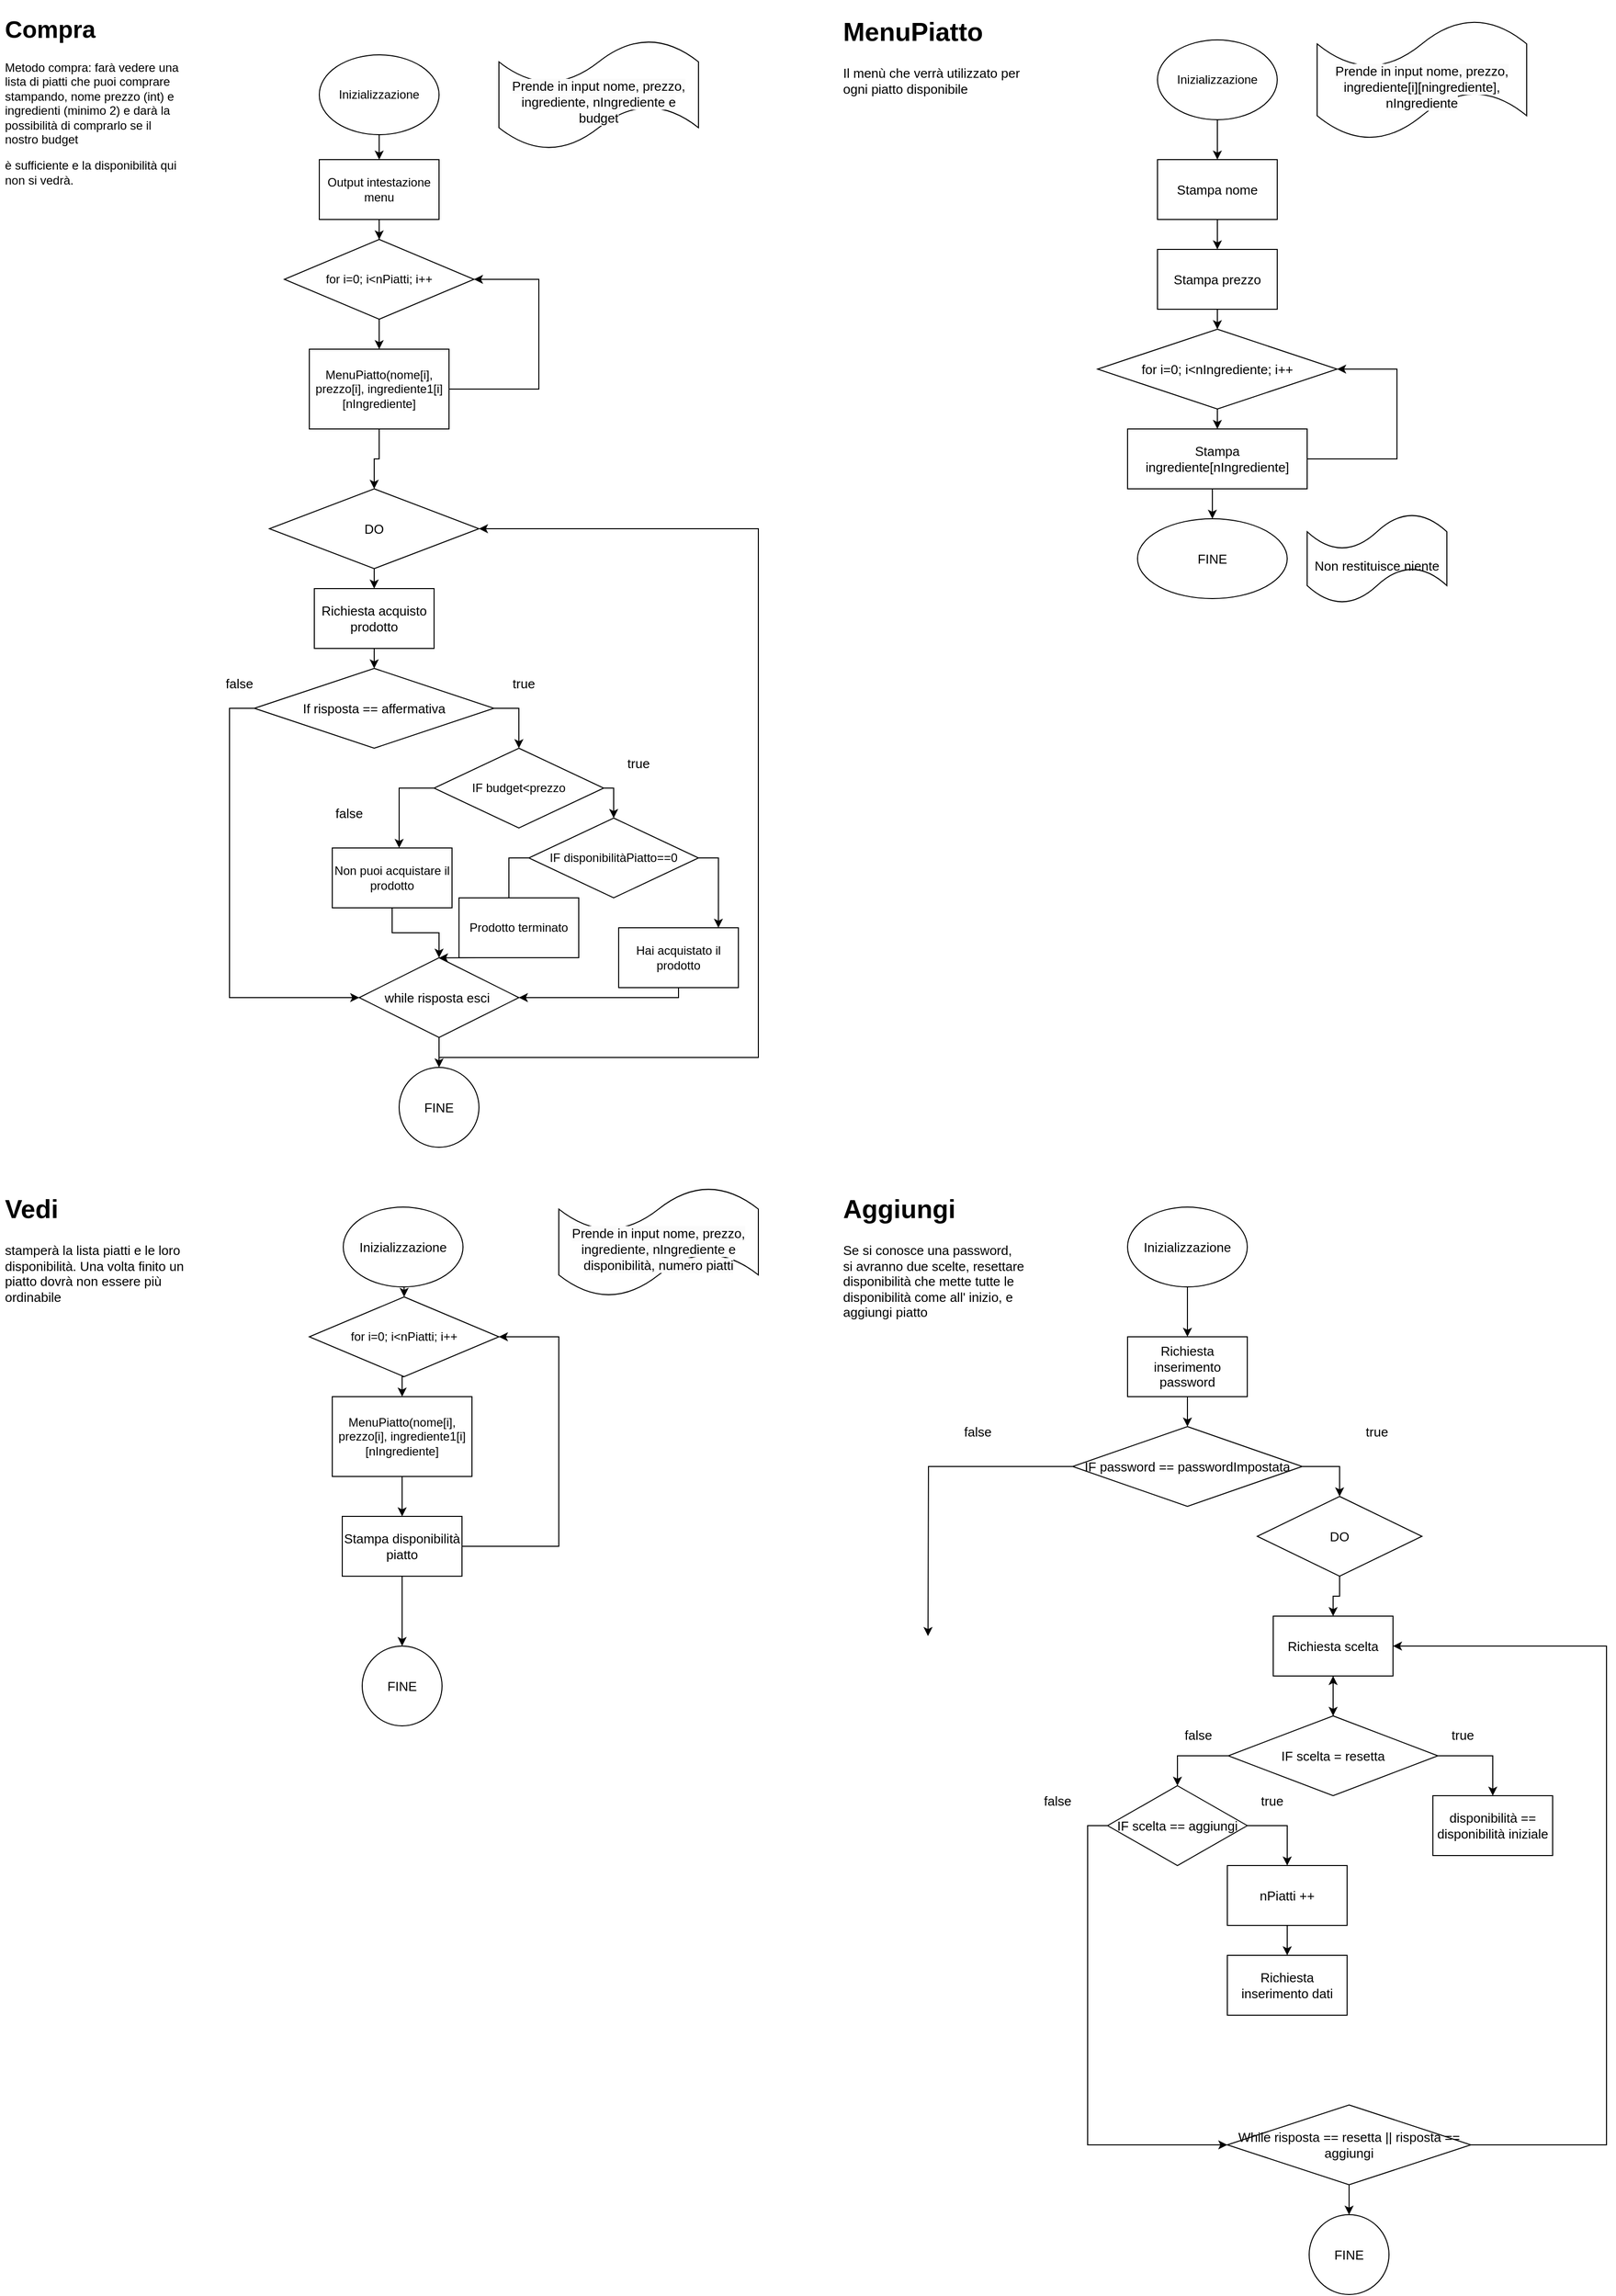 <mxfile version="20.8.20" type="github">
  <diagram name="Pagina-1" id="Od5rQJQjPuj7yA1Taq5u">
    <mxGraphModel dx="4643" dy="2527" grid="1" gridSize="10" guides="1" tooltips="1" connect="1" arrows="1" fold="1" page="1" pageScale="1" pageWidth="827" pageHeight="1169" math="0" shadow="0">
      <root>
        <mxCell id="0" />
        <mxCell id="1" parent="0" />
        <mxCell id="2zeZgPlk0j1N4isCJW94-1" value="&lt;h1&gt;Compra&lt;/h1&gt;&lt;p&gt;Metodo compra:&amp;nbsp;farà vedere una lista di piatti che puoi comprare stampando, nome prezzo (int) e ingredienti (minimo 2) e&amp;nbsp;darà la possibilità di comprarlo se il nostro budget&amp;nbsp;&lt;/p&gt;è sufficiente e la disponibilità qui non si vedrà." style="text;html=1;strokeColor=none;fillColor=none;spacing=5;spacingTop=-20;whiteSpace=wrap;overflow=hidden;rounded=0;" vertex="1" parent="1">
          <mxGeometry x="10" y="10" width="190" height="180" as="geometry" />
        </mxCell>
        <mxCell id="2zeZgPlk0j1N4isCJW94-37" value="" style="edgeStyle=orthogonalEdgeStyle;rounded=0;orthogonalLoop=1;jettySize=auto;html=1;fontSize=13;" edge="1" parent="1" source="2zeZgPlk0j1N4isCJW94-2" target="2zeZgPlk0j1N4isCJW94-36">
          <mxGeometry relative="1" as="geometry" />
        </mxCell>
        <mxCell id="2zeZgPlk0j1N4isCJW94-2" value="Inizializzazione" style="ellipse;whiteSpace=wrap;html=1;" vertex="1" parent="1">
          <mxGeometry x="330" y="55" width="120" height="80" as="geometry" />
        </mxCell>
        <mxCell id="2zeZgPlk0j1N4isCJW94-5" value="&lt;br&gt;&lt;span style=&quot;color: rgb(0, 0, 0); font-family: Helvetica; font-size: 13px; font-style: normal; font-variant-ligatures: normal; font-variant-caps: normal; font-weight: 400; letter-spacing: normal; orphans: 2; text-align: center; text-indent: 0px; text-transform: none; widows: 2; word-spacing: 0px; -webkit-text-stroke-width: 0px; background-color: rgb(251, 251, 251); text-decoration-thickness: initial; text-decoration-style: initial; text-decoration-color: initial; float: none; display: inline !important;&quot;&gt;Prende in input nome, prezzo, ingrediente, nIngrediente e budget&lt;/span&gt;&lt;br&gt;" style="shape=tape;whiteSpace=wrap;html=1;" vertex="1" parent="1">
          <mxGeometry x="510" y="40" width="200" height="110" as="geometry" />
        </mxCell>
        <mxCell id="2zeZgPlk0j1N4isCJW94-9" value="" style="edgeStyle=orthogonalEdgeStyle;rounded=0;orthogonalLoop=1;jettySize=auto;html=1;fontSize=13;" edge="1" parent="1" source="2zeZgPlk0j1N4isCJW94-6" target="2zeZgPlk0j1N4isCJW94-8">
          <mxGeometry relative="1" as="geometry" />
        </mxCell>
        <mxCell id="2zeZgPlk0j1N4isCJW94-6" value="Stampa nome" style="rounded=0;whiteSpace=wrap;html=1;fontSize=13;" vertex="1" parent="1">
          <mxGeometry x="1170" y="160" width="120" height="60" as="geometry" />
        </mxCell>
        <mxCell id="2zeZgPlk0j1N4isCJW94-15" style="edgeStyle=orthogonalEdgeStyle;rounded=0;orthogonalLoop=1;jettySize=auto;html=1;exitX=0.5;exitY=1;exitDx=0;exitDy=0;entryX=0.5;entryY=0;entryDx=0;entryDy=0;fontSize=13;" edge="1" parent="1" source="2zeZgPlk0j1N4isCJW94-8" target="2zeZgPlk0j1N4isCJW94-14">
          <mxGeometry relative="1" as="geometry" />
        </mxCell>
        <mxCell id="2zeZgPlk0j1N4isCJW94-8" value="Stampa prezzo" style="rounded=0;whiteSpace=wrap;html=1;fontSize=13;" vertex="1" parent="1">
          <mxGeometry x="1170" y="250" width="120" height="60" as="geometry" />
        </mxCell>
        <mxCell id="2zeZgPlk0j1N4isCJW94-18" style="edgeStyle=orthogonalEdgeStyle;rounded=0;orthogonalLoop=1;jettySize=auto;html=1;exitX=1;exitY=0.5;exitDx=0;exitDy=0;entryX=1;entryY=0.5;entryDx=0;entryDy=0;fontSize=13;" edge="1" parent="1" source="2zeZgPlk0j1N4isCJW94-10" target="2zeZgPlk0j1N4isCJW94-14">
          <mxGeometry relative="1" as="geometry">
            <Array as="points">
              <mxPoint x="1410" y="460" />
              <mxPoint x="1410" y="370" />
            </Array>
          </mxGeometry>
        </mxCell>
        <mxCell id="2zeZgPlk0j1N4isCJW94-32" style="edgeStyle=orthogonalEdgeStyle;rounded=0;orthogonalLoop=1;jettySize=auto;html=1;exitX=0.5;exitY=1;exitDx=0;exitDy=0;entryX=0.5;entryY=0;entryDx=0;entryDy=0;fontSize=13;" edge="1" parent="1" source="2zeZgPlk0j1N4isCJW94-10" target="2zeZgPlk0j1N4isCJW94-31">
          <mxGeometry relative="1" as="geometry" />
        </mxCell>
        <mxCell id="2zeZgPlk0j1N4isCJW94-10" value="Stampa ingrediente[nIngrediente]" style="rounded=0;whiteSpace=wrap;html=1;fontSize=13;" vertex="1" parent="1">
          <mxGeometry x="1140" y="430" width="180" height="60" as="geometry" />
        </mxCell>
        <mxCell id="2zeZgPlk0j1N4isCJW94-16" style="edgeStyle=orthogonalEdgeStyle;rounded=0;orthogonalLoop=1;jettySize=auto;html=1;exitX=0.5;exitY=1;exitDx=0;exitDy=0;entryX=0.5;entryY=0;entryDx=0;entryDy=0;fontSize=13;" edge="1" parent="1" source="2zeZgPlk0j1N4isCJW94-14" target="2zeZgPlk0j1N4isCJW94-10">
          <mxGeometry relative="1" as="geometry" />
        </mxCell>
        <mxCell id="2zeZgPlk0j1N4isCJW94-14" value="for i=0; i&amp;lt;nIngrediente; i++" style="rhombus;whiteSpace=wrap;html=1;fontSize=13;" vertex="1" parent="1">
          <mxGeometry x="1110" y="330" width="240" height="80" as="geometry" />
        </mxCell>
        <mxCell id="2zeZgPlk0j1N4isCJW94-23" value="&lt;h1&gt;MenuPiatto&lt;/h1&gt;&lt;p&gt;Il menù che verrà utilizzato per ogni piatto disponibile&lt;/p&gt;" style="text;html=1;strokeColor=none;fillColor=none;spacing=5;spacingTop=-20;whiteSpace=wrap;overflow=hidden;rounded=0;fontSize=13;" vertex="1" parent="1">
          <mxGeometry x="850" y="10" width="190" height="120" as="geometry" />
        </mxCell>
        <mxCell id="2zeZgPlk0j1N4isCJW94-27" style="edgeStyle=orthogonalEdgeStyle;rounded=0;orthogonalLoop=1;jettySize=auto;html=1;exitX=0.5;exitY=1;exitDx=0;exitDy=0;fontSize=13;" edge="1" parent="1" source="2zeZgPlk0j1N4isCJW94-26" target="2zeZgPlk0j1N4isCJW94-6">
          <mxGeometry relative="1" as="geometry" />
        </mxCell>
        <mxCell id="2zeZgPlk0j1N4isCJW94-26" value="Inizializzazione" style="ellipse;whiteSpace=wrap;html=1;" vertex="1" parent="1">
          <mxGeometry x="1170" y="40" width="120" height="80" as="geometry" />
        </mxCell>
        <mxCell id="2zeZgPlk0j1N4isCJW94-28" value="&lt;br&gt;&lt;span style=&quot;color: rgb(0, 0, 0); font-family: Helvetica; font-size: 13px; font-style: normal; font-variant-ligatures: normal; font-variant-caps: normal; font-weight: 400; letter-spacing: normal; orphans: 2; text-align: center; text-indent: 0px; text-transform: none; widows: 2; word-spacing: 0px; -webkit-text-stroke-width: 0px; background-color: rgb(251, 251, 251); text-decoration-thickness: initial; text-decoration-style: initial; text-decoration-color: initial; float: none; display: inline !important;&quot;&gt;Prende in input nome, prezzo, ingrediente[i][ningrediente], nIngrediente&lt;/span&gt;&lt;br&gt;" style="shape=tape;whiteSpace=wrap;html=1;" vertex="1" parent="1">
          <mxGeometry x="1330" y="20" width="210" height="120" as="geometry" />
        </mxCell>
        <mxCell id="2zeZgPlk0j1N4isCJW94-31" value="FINE" style="ellipse;whiteSpace=wrap;html=1;fontSize=13;rounded=0;" vertex="1" parent="1">
          <mxGeometry x="1150" y="520" width="150" height="80" as="geometry" />
        </mxCell>
        <mxCell id="2zeZgPlk0j1N4isCJW94-35" value="&lt;br&gt;&lt;span style=&quot;font-size: 13px;&quot;&gt;Non restituisce niente&lt;/span&gt;" style="shape=tape;whiteSpace=wrap;html=1;" vertex="1" parent="1">
          <mxGeometry x="1320" y="515" width="140" height="90" as="geometry" />
        </mxCell>
        <mxCell id="2zeZgPlk0j1N4isCJW94-40" value="" style="edgeStyle=orthogonalEdgeStyle;rounded=0;orthogonalLoop=1;jettySize=auto;html=1;fontSize=13;" edge="1" parent="1" source="2zeZgPlk0j1N4isCJW94-36" target="2zeZgPlk0j1N4isCJW94-39">
          <mxGeometry relative="1" as="geometry" />
        </mxCell>
        <mxCell id="2zeZgPlk0j1N4isCJW94-36" value="Output intestazione menu" style="whiteSpace=wrap;html=1;" vertex="1" parent="1">
          <mxGeometry x="330" y="160" width="120" height="60" as="geometry" />
        </mxCell>
        <mxCell id="2zeZgPlk0j1N4isCJW94-99" style="edgeStyle=orthogonalEdgeStyle;rounded=0;orthogonalLoop=1;jettySize=auto;html=1;exitX=0.5;exitY=1;exitDx=0;exitDy=0;entryX=0.5;entryY=0;entryDx=0;entryDy=0;fontSize=13;" edge="1" parent="1" source="2zeZgPlk0j1N4isCJW94-39" target="2zeZgPlk0j1N4isCJW94-44">
          <mxGeometry relative="1" as="geometry" />
        </mxCell>
        <mxCell id="2zeZgPlk0j1N4isCJW94-39" value="for i=0; i&amp;lt;nPiatti; i++" style="rhombus;whiteSpace=wrap;html=1;" vertex="1" parent="1">
          <mxGeometry x="295" y="240" width="190" height="80" as="geometry" />
        </mxCell>
        <mxCell id="2zeZgPlk0j1N4isCJW94-66" style="edgeStyle=orthogonalEdgeStyle;rounded=0;orthogonalLoop=1;jettySize=auto;html=1;exitX=0.5;exitY=1;exitDx=0;exitDy=0;entryX=0.5;entryY=0;entryDx=0;entryDy=0;fontSize=13;" edge="1" parent="1" source="2zeZgPlk0j1N4isCJW94-44" target="2zeZgPlk0j1N4isCJW94-65">
          <mxGeometry relative="1" as="geometry" />
        </mxCell>
        <mxCell id="2zeZgPlk0j1N4isCJW94-100" style="edgeStyle=orthogonalEdgeStyle;rounded=0;orthogonalLoop=1;jettySize=auto;html=1;exitX=1;exitY=0.5;exitDx=0;exitDy=0;entryX=1;entryY=0.5;entryDx=0;entryDy=0;fontSize=13;" edge="1" parent="1" source="2zeZgPlk0j1N4isCJW94-44" target="2zeZgPlk0j1N4isCJW94-39">
          <mxGeometry relative="1" as="geometry">
            <Array as="points">
              <mxPoint x="550" y="390" />
              <mxPoint x="550" y="280" />
            </Array>
          </mxGeometry>
        </mxCell>
        <mxCell id="2zeZgPlk0j1N4isCJW94-44" value="MenuPiatto(nome[i], prezzo[i], ingrediente1[i][nIngrediente]" style="whiteSpace=wrap;html=1;" vertex="1" parent="1">
          <mxGeometry x="320" y="350" width="140" height="80" as="geometry" />
        </mxCell>
        <mxCell id="2zeZgPlk0j1N4isCJW94-64" value="" style="edgeStyle=orthogonalEdgeStyle;rounded=0;orthogonalLoop=1;jettySize=auto;html=1;fontSize=13;" edge="1" parent="1" source="2zeZgPlk0j1N4isCJW94-58" target="2zeZgPlk0j1N4isCJW94-63">
          <mxGeometry relative="1" as="geometry">
            <Array as="points">
              <mxPoint x="410" y="790" />
            </Array>
          </mxGeometry>
        </mxCell>
        <mxCell id="2zeZgPlk0j1N4isCJW94-109" style="edgeStyle=orthogonalEdgeStyle;rounded=0;orthogonalLoop=1;jettySize=auto;html=1;exitX=1;exitY=0.5;exitDx=0;exitDy=0;entryX=0.5;entryY=0;entryDx=0;entryDy=0;fontSize=13;" edge="1" parent="1" source="2zeZgPlk0j1N4isCJW94-58" target="2zeZgPlk0j1N4isCJW94-108">
          <mxGeometry relative="1" as="geometry" />
        </mxCell>
        <mxCell id="2zeZgPlk0j1N4isCJW94-58" value="IF budget&amp;lt;prezzo" style="rhombus;whiteSpace=wrap;html=1;" vertex="1" parent="1">
          <mxGeometry x="445" y="750" width="170" height="80" as="geometry" />
        </mxCell>
        <mxCell id="2zeZgPlk0j1N4isCJW94-116" style="edgeStyle=orthogonalEdgeStyle;rounded=0;orthogonalLoop=1;jettySize=auto;html=1;exitX=0.5;exitY=1;exitDx=0;exitDy=0;fontSize=13;" edge="1" parent="1" source="2zeZgPlk0j1N4isCJW94-63" target="2zeZgPlk0j1N4isCJW94-77">
          <mxGeometry relative="1" as="geometry" />
        </mxCell>
        <mxCell id="2zeZgPlk0j1N4isCJW94-63" value="Non puoi acquistare il prodotto" style="whiteSpace=wrap;html=1;" vertex="1" parent="1">
          <mxGeometry x="343" y="850" width="120" height="60" as="geometry" />
        </mxCell>
        <mxCell id="2zeZgPlk0j1N4isCJW94-68" style="edgeStyle=orthogonalEdgeStyle;rounded=0;orthogonalLoop=1;jettySize=auto;html=1;exitX=0.5;exitY=1;exitDx=0;exitDy=0;entryX=0.5;entryY=0;entryDx=0;entryDy=0;fontSize=13;" edge="1" parent="1" source="2zeZgPlk0j1N4isCJW94-65" target="2zeZgPlk0j1N4isCJW94-67">
          <mxGeometry relative="1" as="geometry" />
        </mxCell>
        <mxCell id="2zeZgPlk0j1N4isCJW94-65" value="DO" style="rhombus;whiteSpace=wrap;html=1;fontSize=13;" vertex="1" parent="1">
          <mxGeometry x="280" y="490" width="210" height="80" as="geometry" />
        </mxCell>
        <mxCell id="2zeZgPlk0j1N4isCJW94-71" style="edgeStyle=orthogonalEdgeStyle;rounded=0;orthogonalLoop=1;jettySize=auto;html=1;exitX=0.5;exitY=1;exitDx=0;exitDy=0;entryX=0.5;entryY=0;entryDx=0;entryDy=0;fontSize=13;" edge="1" parent="1" source="2zeZgPlk0j1N4isCJW94-67" target="2zeZgPlk0j1N4isCJW94-70">
          <mxGeometry relative="1" as="geometry" />
        </mxCell>
        <mxCell id="2zeZgPlk0j1N4isCJW94-67" value="Richiesta acquisto prodotto" style="rounded=0;whiteSpace=wrap;html=1;fontSize=13;" vertex="1" parent="1">
          <mxGeometry x="325" y="590" width="120" height="60" as="geometry" />
        </mxCell>
        <mxCell id="2zeZgPlk0j1N4isCJW94-72" style="edgeStyle=orthogonalEdgeStyle;rounded=0;orthogonalLoop=1;jettySize=auto;html=1;exitX=1;exitY=0.5;exitDx=0;exitDy=0;entryX=0.5;entryY=0;entryDx=0;entryDy=0;fontSize=13;" edge="1" parent="1" source="2zeZgPlk0j1N4isCJW94-70" target="2zeZgPlk0j1N4isCJW94-58">
          <mxGeometry relative="1" as="geometry" />
        </mxCell>
        <mxCell id="2zeZgPlk0j1N4isCJW94-76" value="" style="edgeStyle=orthogonalEdgeStyle;rounded=0;orthogonalLoop=1;jettySize=auto;html=1;fontSize=13;entryX=0;entryY=0.5;entryDx=0;entryDy=0;" edge="1" parent="1" source="2zeZgPlk0j1N4isCJW94-70" target="2zeZgPlk0j1N4isCJW94-77">
          <mxGeometry relative="1" as="geometry">
            <mxPoint x="130" y="1000" as="targetPoint" />
            <Array as="points">
              <mxPoint x="240" y="710" />
              <mxPoint x="240" y="1000" />
            </Array>
          </mxGeometry>
        </mxCell>
        <mxCell id="2zeZgPlk0j1N4isCJW94-70" value="If risposta == affermativa" style="rhombus;whiteSpace=wrap;html=1;fontSize=13;" vertex="1" parent="1">
          <mxGeometry x="265" y="670" width="240" height="80" as="geometry" />
        </mxCell>
        <mxCell id="2zeZgPlk0j1N4isCJW94-84" style="edgeStyle=orthogonalEdgeStyle;rounded=0;orthogonalLoop=1;jettySize=auto;html=1;exitX=0.5;exitY=1;exitDx=0;exitDy=0;entryX=1;entryY=0.5;entryDx=0;entryDy=0;fontSize=13;" edge="1" parent="1" source="2zeZgPlk0j1N4isCJW94-77" target="2zeZgPlk0j1N4isCJW94-65">
          <mxGeometry relative="1" as="geometry">
            <Array as="points">
              <mxPoint x="450" y="1060" />
              <mxPoint x="770" y="1060" />
              <mxPoint x="770" y="530" />
            </Array>
          </mxGeometry>
        </mxCell>
        <mxCell id="2zeZgPlk0j1N4isCJW94-88" value="" style="edgeStyle=orthogonalEdgeStyle;rounded=0;orthogonalLoop=1;jettySize=auto;html=1;fontSize=13;" edge="1" parent="1" source="2zeZgPlk0j1N4isCJW94-77" target="2zeZgPlk0j1N4isCJW94-87">
          <mxGeometry relative="1" as="geometry" />
        </mxCell>
        <mxCell id="2zeZgPlk0j1N4isCJW94-77" value="while risposta esci&amp;nbsp;" style="rhombus;whiteSpace=wrap;html=1;fontSize=13;" vertex="1" parent="1">
          <mxGeometry x="370" y="960" width="160" height="80" as="geometry" />
        </mxCell>
        <mxCell id="2zeZgPlk0j1N4isCJW94-79" value="true" style="text;html=1;strokeColor=none;fillColor=none;align=center;verticalAlign=middle;whiteSpace=wrap;rounded=0;fontSize=13;" vertex="1" parent="1">
          <mxGeometry x="505" y="670" width="60" height="30" as="geometry" />
        </mxCell>
        <mxCell id="2zeZgPlk0j1N4isCJW94-80" value="true" style="text;html=1;strokeColor=none;fillColor=none;align=center;verticalAlign=middle;whiteSpace=wrap;rounded=0;fontSize=13;" vertex="1" parent="1">
          <mxGeometry x="620" y="750" width="60" height="30" as="geometry" />
        </mxCell>
        <mxCell id="2zeZgPlk0j1N4isCJW94-81" value="false" style="text;html=1;strokeColor=none;fillColor=none;align=center;verticalAlign=middle;whiteSpace=wrap;rounded=0;fontSize=13;" vertex="1" parent="1">
          <mxGeometry x="220" y="670" width="60" height="30" as="geometry" />
        </mxCell>
        <mxCell id="2zeZgPlk0j1N4isCJW94-82" value="false" style="text;html=1;strokeColor=none;fillColor=none;align=center;verticalAlign=middle;whiteSpace=wrap;rounded=0;fontSize=13;" vertex="1" parent="1">
          <mxGeometry x="330" y="800" width="60" height="30" as="geometry" />
        </mxCell>
        <mxCell id="2zeZgPlk0j1N4isCJW94-87" value="FINE" style="ellipse;whiteSpace=wrap;html=1;fontSize=13;" vertex="1" parent="1">
          <mxGeometry x="410" y="1070" width="80" height="80" as="geometry" />
        </mxCell>
        <mxCell id="2zeZgPlk0j1N4isCJW94-89" value="&lt;h1&gt;Vedi&lt;/h1&gt;&lt;div&gt;stamperà la lista piatti e le loro disponibilità. Una volta finito un piatto dovrà non essere più ordinabile&lt;/div&gt;" style="text;html=1;strokeColor=none;fillColor=none;spacing=5;spacingTop=-20;whiteSpace=wrap;overflow=hidden;rounded=0;fontSize=13;" vertex="1" parent="1">
          <mxGeometry x="10" y="1190" width="190" height="120" as="geometry" />
        </mxCell>
        <mxCell id="2zeZgPlk0j1N4isCJW94-102" style="edgeStyle=orthogonalEdgeStyle;rounded=0;orthogonalLoop=1;jettySize=auto;html=1;exitX=0.5;exitY=1;exitDx=0;exitDy=0;entryX=0.5;entryY=0;entryDx=0;entryDy=0;fontSize=13;" edge="1" parent="1" source="2zeZgPlk0j1N4isCJW94-90" target="2zeZgPlk0j1N4isCJW94-101">
          <mxGeometry relative="1" as="geometry" />
        </mxCell>
        <mxCell id="2zeZgPlk0j1N4isCJW94-90" value="Inizializzazione" style="ellipse;whiteSpace=wrap;html=1;fontSize=13;" vertex="1" parent="1">
          <mxGeometry x="354" y="1210" width="120" height="80" as="geometry" />
        </mxCell>
        <mxCell id="2zeZgPlk0j1N4isCJW94-97" style="edgeStyle=orthogonalEdgeStyle;rounded=0;orthogonalLoop=1;jettySize=auto;html=1;exitX=0.5;exitY=1;exitDx=0;exitDy=0;fontSize=13;" edge="1" parent="1" source="2zeZgPlk0j1N4isCJW94-92" target="2zeZgPlk0j1N4isCJW94-96">
          <mxGeometry relative="1" as="geometry" />
        </mxCell>
        <mxCell id="2zeZgPlk0j1N4isCJW94-92" value="MenuPiatto(nome[i], prezzo[i], ingrediente1[i][nIngrediente]" style="whiteSpace=wrap;html=1;" vertex="1" parent="1">
          <mxGeometry x="343" y="1400" width="140" height="80" as="geometry" />
        </mxCell>
        <mxCell id="2zeZgPlk0j1N4isCJW94-93" value="&lt;br&gt;&lt;span style=&quot;color: rgb(0, 0, 0); font-family: Helvetica; font-size: 13px; font-style: normal; font-variant-ligatures: normal; font-variant-caps: normal; font-weight: 400; letter-spacing: normal; orphans: 2; text-align: center; text-indent: 0px; text-transform: none; widows: 2; word-spacing: 0px; -webkit-text-stroke-width: 0px; background-color: rgb(251, 251, 251); text-decoration-thickness: initial; text-decoration-style: initial; text-decoration-color: initial; float: none; display: inline !important;&quot;&gt;Prende in input nome, prezzo, ingrediente, nIngrediente e disponibilità, numero piatti&lt;/span&gt;" style="shape=tape;whiteSpace=wrap;html=1;" vertex="1" parent="1">
          <mxGeometry x="570" y="1190" width="200" height="110" as="geometry" />
        </mxCell>
        <mxCell id="2zeZgPlk0j1N4isCJW94-105" style="edgeStyle=orthogonalEdgeStyle;rounded=0;orthogonalLoop=1;jettySize=auto;html=1;exitX=1;exitY=0.5;exitDx=0;exitDy=0;entryX=1;entryY=0.5;entryDx=0;entryDy=0;fontSize=13;" edge="1" parent="1" source="2zeZgPlk0j1N4isCJW94-96" target="2zeZgPlk0j1N4isCJW94-101">
          <mxGeometry relative="1" as="geometry">
            <Array as="points">
              <mxPoint x="570" y="1550" />
              <mxPoint x="570" y="1340" />
            </Array>
          </mxGeometry>
        </mxCell>
        <mxCell id="2zeZgPlk0j1N4isCJW94-122" value="" style="edgeStyle=orthogonalEdgeStyle;rounded=0;orthogonalLoop=1;jettySize=auto;html=1;fontSize=13;" edge="1" parent="1" source="2zeZgPlk0j1N4isCJW94-96" target="2zeZgPlk0j1N4isCJW94-121">
          <mxGeometry relative="1" as="geometry" />
        </mxCell>
        <mxCell id="2zeZgPlk0j1N4isCJW94-96" value="Stampa disponibilità piatto" style="rounded=0;whiteSpace=wrap;html=1;fontSize=13;" vertex="1" parent="1">
          <mxGeometry x="353" y="1520" width="120" height="60" as="geometry" />
        </mxCell>
        <mxCell id="2zeZgPlk0j1N4isCJW94-104" style="edgeStyle=orthogonalEdgeStyle;rounded=0;orthogonalLoop=1;jettySize=auto;html=1;exitX=0.5;exitY=1;exitDx=0;exitDy=0;entryX=0.5;entryY=0;entryDx=0;entryDy=0;fontSize=13;" edge="1" parent="1" source="2zeZgPlk0j1N4isCJW94-101" target="2zeZgPlk0j1N4isCJW94-92">
          <mxGeometry relative="1" as="geometry" />
        </mxCell>
        <mxCell id="2zeZgPlk0j1N4isCJW94-101" value="for i=0; i&amp;lt;nPiatti; i++" style="rhombus;whiteSpace=wrap;html=1;" vertex="1" parent="1">
          <mxGeometry x="320" y="1300" width="190" height="80" as="geometry" />
        </mxCell>
        <mxCell id="2zeZgPlk0j1N4isCJW94-113" style="edgeStyle=orthogonalEdgeStyle;rounded=0;orthogonalLoop=1;jettySize=auto;html=1;exitX=0;exitY=0.5;exitDx=0;exitDy=0;fontSize=13;" edge="1" parent="1" source="2zeZgPlk0j1N4isCJW94-108" target="2zeZgPlk0j1N4isCJW94-112">
          <mxGeometry relative="1" as="geometry" />
        </mxCell>
        <mxCell id="2zeZgPlk0j1N4isCJW94-115" style="edgeStyle=orthogonalEdgeStyle;rounded=0;orthogonalLoop=1;jettySize=auto;html=1;exitX=1;exitY=0.5;exitDx=0;exitDy=0;entryX=0.833;entryY=0;entryDx=0;entryDy=0;entryPerimeter=0;fontSize=13;" edge="1" parent="1" source="2zeZgPlk0j1N4isCJW94-108" target="2zeZgPlk0j1N4isCJW94-114">
          <mxGeometry relative="1" as="geometry" />
        </mxCell>
        <mxCell id="2zeZgPlk0j1N4isCJW94-108" value="IF disponibilitàPiatto==0" style="rhombus;whiteSpace=wrap;html=1;" vertex="1" parent="1">
          <mxGeometry x="540" y="820" width="170" height="80" as="geometry" />
        </mxCell>
        <mxCell id="2zeZgPlk0j1N4isCJW94-117" style="edgeStyle=orthogonalEdgeStyle;rounded=0;orthogonalLoop=1;jettySize=auto;html=1;exitX=0.5;exitY=1;exitDx=0;exitDy=0;fontSize=13;" edge="1" parent="1" source="2zeZgPlk0j1N4isCJW94-112">
          <mxGeometry relative="1" as="geometry">
            <mxPoint x="450" y="960.13" as="targetPoint" />
            <Array as="points">
              <mxPoint x="490" y="960" />
              <mxPoint x="490" y="960" />
            </Array>
          </mxGeometry>
        </mxCell>
        <mxCell id="2zeZgPlk0j1N4isCJW94-112" value="Prodotto terminato" style="whiteSpace=wrap;html=1;" vertex="1" parent="1">
          <mxGeometry x="470" y="900" width="120" height="60" as="geometry" />
        </mxCell>
        <mxCell id="2zeZgPlk0j1N4isCJW94-118" style="edgeStyle=orthogonalEdgeStyle;rounded=0;orthogonalLoop=1;jettySize=auto;html=1;exitX=0.5;exitY=1;exitDx=0;exitDy=0;entryX=1;entryY=0.5;entryDx=0;entryDy=0;fontSize=13;" edge="1" parent="1" source="2zeZgPlk0j1N4isCJW94-114" target="2zeZgPlk0j1N4isCJW94-77">
          <mxGeometry relative="1" as="geometry">
            <Array as="points">
              <mxPoint x="690" y="1000" />
            </Array>
          </mxGeometry>
        </mxCell>
        <mxCell id="2zeZgPlk0j1N4isCJW94-114" value="Hai acquistato il prodotto" style="whiteSpace=wrap;html=1;" vertex="1" parent="1">
          <mxGeometry x="630" y="930" width="120" height="60" as="geometry" />
        </mxCell>
        <mxCell id="2zeZgPlk0j1N4isCJW94-121" value="FINE" style="ellipse;whiteSpace=wrap;html=1;fontSize=13;rounded=0;" vertex="1" parent="1">
          <mxGeometry x="373" y="1650" width="80" height="80" as="geometry" />
        </mxCell>
        <mxCell id="2zeZgPlk0j1N4isCJW94-123" value="&lt;h1&gt;Aggiungi&lt;/h1&gt;&lt;p&gt;Se si conosce una password, si avranno due scelte, resettare disponibilità che mette tutte le disponibilità come all&#39; inizio, e aggiungi piatto&lt;/p&gt;" style="text;html=1;strokeColor=none;fillColor=none;spacing=5;spacingTop=-20;whiteSpace=wrap;overflow=hidden;rounded=0;fontSize=13;" vertex="1" parent="1">
          <mxGeometry x="850" y="1190" width="190" height="140" as="geometry" />
        </mxCell>
        <mxCell id="2zeZgPlk0j1N4isCJW94-126" value="" style="edgeStyle=orthogonalEdgeStyle;rounded=0;orthogonalLoop=1;jettySize=auto;html=1;fontSize=13;" edge="1" parent="1" source="2zeZgPlk0j1N4isCJW94-124" target="2zeZgPlk0j1N4isCJW94-125">
          <mxGeometry relative="1" as="geometry" />
        </mxCell>
        <mxCell id="2zeZgPlk0j1N4isCJW94-124" value="Inizializzazione" style="ellipse;whiteSpace=wrap;html=1;fontSize=13;" vertex="1" parent="1">
          <mxGeometry x="1140" y="1210" width="120" height="80" as="geometry" />
        </mxCell>
        <mxCell id="2zeZgPlk0j1N4isCJW94-129" value="" style="edgeStyle=orthogonalEdgeStyle;rounded=0;orthogonalLoop=1;jettySize=auto;html=1;fontSize=13;" edge="1" parent="1" source="2zeZgPlk0j1N4isCJW94-125" target="2zeZgPlk0j1N4isCJW94-128">
          <mxGeometry relative="1" as="geometry" />
        </mxCell>
        <mxCell id="2zeZgPlk0j1N4isCJW94-125" value="Richiesta inserimento password" style="whiteSpace=wrap;html=1;fontSize=13;" vertex="1" parent="1">
          <mxGeometry x="1140" y="1340" width="120" height="60" as="geometry" />
        </mxCell>
        <mxCell id="2zeZgPlk0j1N4isCJW94-130" style="edgeStyle=orthogonalEdgeStyle;rounded=0;orthogonalLoop=1;jettySize=auto;html=1;exitX=0;exitY=0.5;exitDx=0;exitDy=0;fontSize=13;" edge="1" parent="1" source="2zeZgPlk0j1N4isCJW94-128">
          <mxGeometry relative="1" as="geometry">
            <mxPoint x="940" y="1640" as="targetPoint" />
          </mxGeometry>
        </mxCell>
        <mxCell id="2zeZgPlk0j1N4isCJW94-147" style="edgeStyle=orthogonalEdgeStyle;rounded=0;orthogonalLoop=1;jettySize=auto;html=1;exitX=1;exitY=0.5;exitDx=0;exitDy=0;entryX=0.5;entryY=0;entryDx=0;entryDy=0;fontSize=13;" edge="1" parent="1" source="2zeZgPlk0j1N4isCJW94-128" target="2zeZgPlk0j1N4isCJW94-145">
          <mxGeometry relative="1" as="geometry" />
        </mxCell>
        <mxCell id="2zeZgPlk0j1N4isCJW94-128" value="IF password == passwordImpostata" style="rhombus;whiteSpace=wrap;html=1;fontSize=13;" vertex="1" parent="1">
          <mxGeometry x="1085" y="1430" width="230" height="80" as="geometry" />
        </mxCell>
        <mxCell id="2zeZgPlk0j1N4isCJW94-132" value="true" style="text;html=1;strokeColor=none;fillColor=none;align=center;verticalAlign=middle;whiteSpace=wrap;rounded=0;fontSize=13;" vertex="1" parent="1">
          <mxGeometry x="1360" y="1420" width="60" height="30" as="geometry" />
        </mxCell>
        <mxCell id="2zeZgPlk0j1N4isCJW94-133" value="false" style="text;html=1;strokeColor=none;fillColor=none;align=center;verticalAlign=middle;whiteSpace=wrap;rounded=0;fontSize=13;" vertex="1" parent="1">
          <mxGeometry x="960" y="1420" width="60" height="30" as="geometry" />
        </mxCell>
        <mxCell id="2zeZgPlk0j1N4isCJW94-138" value="" style="edgeStyle=orthogonalEdgeStyle;rounded=0;orthogonalLoop=1;jettySize=auto;html=1;fontSize=13;" edge="1" parent="1" source="2zeZgPlk0j1N4isCJW94-136" target="2zeZgPlk0j1N4isCJW94-137">
          <mxGeometry relative="1" as="geometry" />
        </mxCell>
        <mxCell id="2zeZgPlk0j1N4isCJW94-136" value="Richiesta scelta" style="rounded=0;whiteSpace=wrap;html=1;fontSize=13;" vertex="1" parent="1">
          <mxGeometry x="1286" y="1620" width="120" height="60" as="geometry" />
        </mxCell>
        <mxCell id="2zeZgPlk0j1N4isCJW94-142" style="edgeStyle=orthogonalEdgeStyle;rounded=0;orthogonalLoop=1;jettySize=auto;html=1;exitX=1;exitY=0.5;exitDx=0;exitDy=0;entryX=0.5;entryY=0;entryDx=0;entryDy=0;fontSize=13;" edge="1" parent="1" source="2zeZgPlk0j1N4isCJW94-137" target="2zeZgPlk0j1N4isCJW94-141">
          <mxGeometry relative="1" as="geometry" />
        </mxCell>
        <mxCell id="2zeZgPlk0j1N4isCJW94-144" value="" style="edgeStyle=orthogonalEdgeStyle;rounded=0;orthogonalLoop=1;jettySize=auto;html=1;fontSize=13;" edge="1" parent="1" source="2zeZgPlk0j1N4isCJW94-137" target="2zeZgPlk0j1N4isCJW94-136">
          <mxGeometry relative="1" as="geometry" />
        </mxCell>
        <mxCell id="2zeZgPlk0j1N4isCJW94-151" style="edgeStyle=orthogonalEdgeStyle;rounded=0;orthogonalLoop=1;jettySize=auto;html=1;exitX=0;exitY=0.5;exitDx=0;exitDy=0;fontSize=13;" edge="1" parent="1" source="2zeZgPlk0j1N4isCJW94-137" target="2zeZgPlk0j1N4isCJW94-150">
          <mxGeometry relative="1" as="geometry" />
        </mxCell>
        <mxCell id="2zeZgPlk0j1N4isCJW94-137" value="IF scelta = resetta" style="rhombus;whiteSpace=wrap;html=1;fontSize=13;rounded=0;" vertex="1" parent="1">
          <mxGeometry x="1241" y="1720" width="210" height="80" as="geometry" />
        </mxCell>
        <mxCell id="2zeZgPlk0j1N4isCJW94-141" value="disponibilità == disponibilità iniziale" style="whiteSpace=wrap;html=1;fontSize=13;rounded=0;" vertex="1" parent="1">
          <mxGeometry x="1446" y="1800" width="120" height="60" as="geometry" />
        </mxCell>
        <mxCell id="2zeZgPlk0j1N4isCJW94-148" style="edgeStyle=orthogonalEdgeStyle;rounded=0;orthogonalLoop=1;jettySize=auto;html=1;exitX=0.5;exitY=1;exitDx=0;exitDy=0;entryX=0.5;entryY=0;entryDx=0;entryDy=0;fontSize=13;" edge="1" parent="1" source="2zeZgPlk0j1N4isCJW94-145" target="2zeZgPlk0j1N4isCJW94-136">
          <mxGeometry relative="1" as="geometry" />
        </mxCell>
        <mxCell id="2zeZgPlk0j1N4isCJW94-145" value="DO" style="rhombus;whiteSpace=wrap;html=1;fontSize=13;" vertex="1" parent="1">
          <mxGeometry x="1270" y="1500" width="165" height="80" as="geometry" />
        </mxCell>
        <mxCell id="2zeZgPlk0j1N4isCJW94-161" style="edgeStyle=orthogonalEdgeStyle;rounded=0;orthogonalLoop=1;jettySize=auto;html=1;exitX=1;exitY=0.5;exitDx=0;exitDy=0;fontSize=13;" edge="1" parent="1" source="2zeZgPlk0j1N4isCJW94-150" target="2zeZgPlk0j1N4isCJW94-160">
          <mxGeometry relative="1" as="geometry" />
        </mxCell>
        <mxCell id="2zeZgPlk0j1N4isCJW94-167" style="edgeStyle=orthogonalEdgeStyle;rounded=0;orthogonalLoop=1;jettySize=auto;html=1;exitX=0;exitY=0.5;exitDx=0;exitDy=0;entryX=0;entryY=0.5;entryDx=0;entryDy=0;fontSize=13;" edge="1" parent="1" source="2zeZgPlk0j1N4isCJW94-150" target="2zeZgPlk0j1N4isCJW94-166">
          <mxGeometry relative="1" as="geometry" />
        </mxCell>
        <mxCell id="2zeZgPlk0j1N4isCJW94-150" value="IF scelta == aggiungi" style="rhombus;whiteSpace=wrap;html=1;fontSize=13;" vertex="1" parent="1">
          <mxGeometry x="1120" y="1790" width="140" height="80" as="geometry" />
        </mxCell>
        <mxCell id="2zeZgPlk0j1N4isCJW94-154" value="true" style="text;html=1;strokeColor=none;fillColor=none;align=center;verticalAlign=middle;whiteSpace=wrap;rounded=0;fontSize=13;" vertex="1" parent="1">
          <mxGeometry x="1446" y="1724" width="60" height="30" as="geometry" />
        </mxCell>
        <mxCell id="2zeZgPlk0j1N4isCJW94-155" value="true" style="text;html=1;strokeColor=none;fillColor=none;align=center;verticalAlign=middle;whiteSpace=wrap;rounded=0;fontSize=13;" vertex="1" parent="1">
          <mxGeometry x="1255" y="1790" width="60" height="30" as="geometry" />
        </mxCell>
        <mxCell id="2zeZgPlk0j1N4isCJW94-156" value="false" style="text;html=1;strokeColor=none;fillColor=none;align=center;verticalAlign=middle;whiteSpace=wrap;rounded=0;fontSize=13;" vertex="1" parent="1">
          <mxGeometry x="1040" y="1790" width="60" height="30" as="geometry" />
        </mxCell>
        <mxCell id="2zeZgPlk0j1N4isCJW94-157" value="false" style="text;html=1;strokeColor=none;fillColor=none;align=center;verticalAlign=middle;whiteSpace=wrap;rounded=0;fontSize=13;" vertex="1" parent="1">
          <mxGeometry x="1181" y="1724" width="60" height="30" as="geometry" />
        </mxCell>
        <mxCell id="2zeZgPlk0j1N4isCJW94-164" value="" style="edgeStyle=orthogonalEdgeStyle;rounded=0;orthogonalLoop=1;jettySize=auto;html=1;fontSize=13;" edge="1" parent="1" source="2zeZgPlk0j1N4isCJW94-160" target="2zeZgPlk0j1N4isCJW94-163">
          <mxGeometry relative="1" as="geometry" />
        </mxCell>
        <mxCell id="2zeZgPlk0j1N4isCJW94-160" value="nPiatti ++" style="rounded=0;whiteSpace=wrap;html=1;fontSize=13;" vertex="1" parent="1">
          <mxGeometry x="1240" y="1870" width="120" height="60" as="geometry" />
        </mxCell>
        <mxCell id="2zeZgPlk0j1N4isCJW94-163" value="Richiesta inserimento dati" style="rounded=0;whiteSpace=wrap;html=1;fontSize=13;" vertex="1" parent="1">
          <mxGeometry x="1240" y="1960" width="120" height="60" as="geometry" />
        </mxCell>
        <mxCell id="2zeZgPlk0j1N4isCJW94-168" style="edgeStyle=orthogonalEdgeStyle;rounded=0;orthogonalLoop=1;jettySize=auto;html=1;exitX=1;exitY=0.5;exitDx=0;exitDy=0;entryX=1;entryY=0.5;entryDx=0;entryDy=0;fontSize=13;" edge="1" parent="1" source="2zeZgPlk0j1N4isCJW94-166" target="2zeZgPlk0j1N4isCJW94-136">
          <mxGeometry relative="1" as="geometry">
            <Array as="points">
              <mxPoint x="1620" y="2150" />
              <mxPoint x="1620" y="1650" />
            </Array>
          </mxGeometry>
        </mxCell>
        <mxCell id="2zeZgPlk0j1N4isCJW94-171" value="" style="edgeStyle=orthogonalEdgeStyle;rounded=0;orthogonalLoop=1;jettySize=auto;html=1;fontSize=13;" edge="1" parent="1" source="2zeZgPlk0j1N4isCJW94-166" target="2zeZgPlk0j1N4isCJW94-170">
          <mxGeometry relative="1" as="geometry" />
        </mxCell>
        <mxCell id="2zeZgPlk0j1N4isCJW94-166" value="While risposta == resetta || risposta == aggiungi" style="rhombus;whiteSpace=wrap;html=1;fontSize=13;" vertex="1" parent="1">
          <mxGeometry x="1240" y="2110" width="244" height="80" as="geometry" />
        </mxCell>
        <mxCell id="2zeZgPlk0j1N4isCJW94-170" value="FINE" style="ellipse;whiteSpace=wrap;html=1;fontSize=13;" vertex="1" parent="1">
          <mxGeometry x="1322" y="2220" width="80" height="80" as="geometry" />
        </mxCell>
      </root>
    </mxGraphModel>
  </diagram>
</mxfile>
